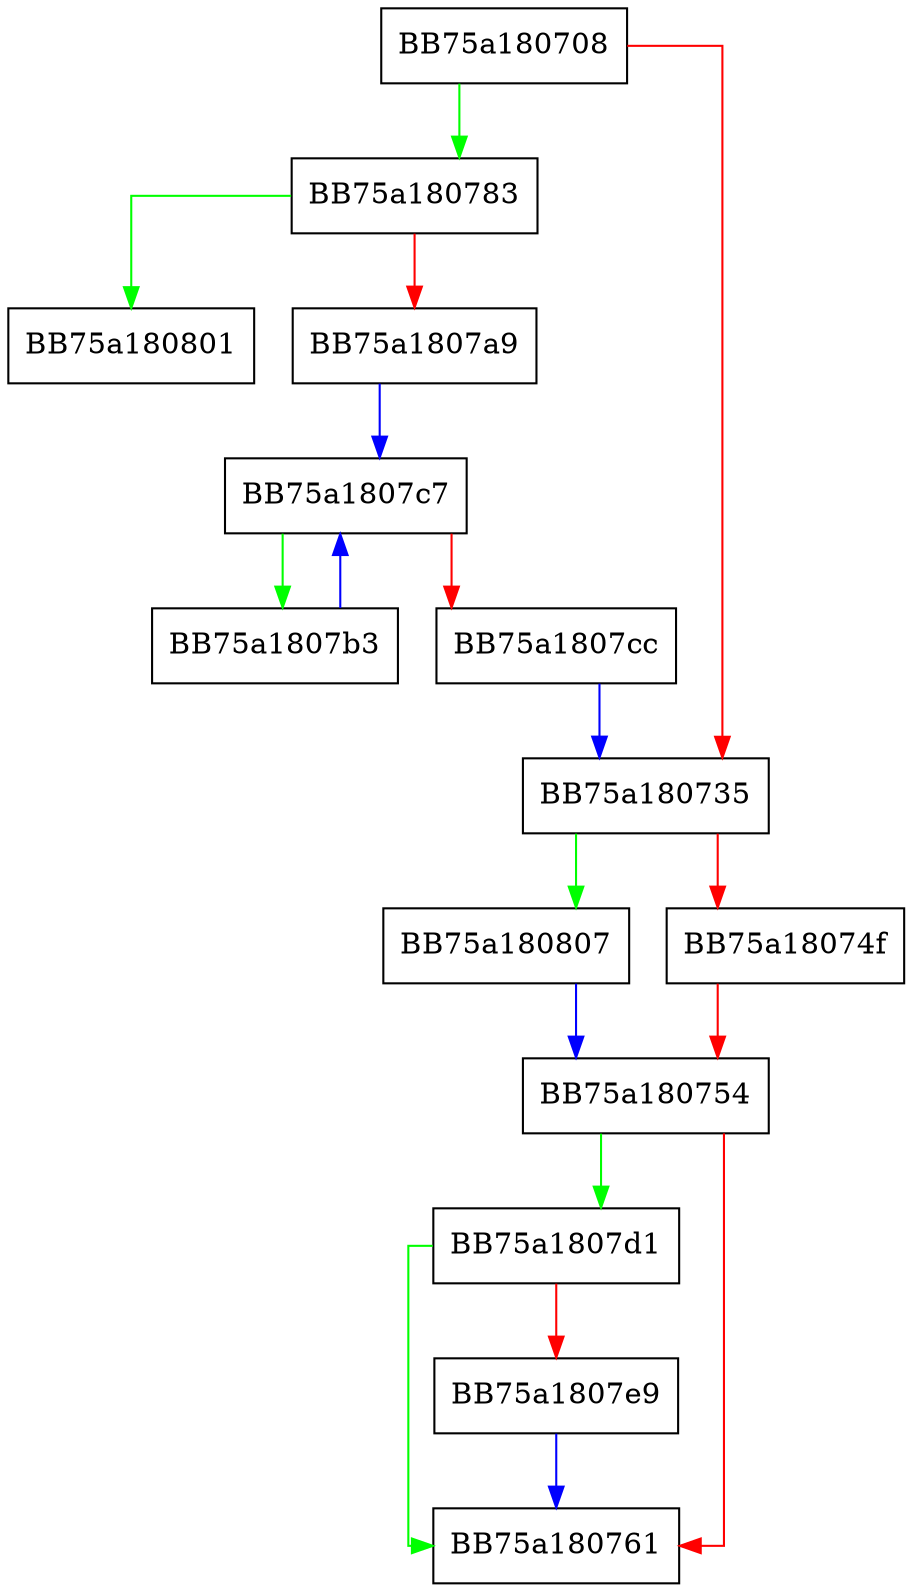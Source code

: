 digraph _Locimp_Addfac {
  node [shape="box"];
  graph [splines=ortho];
  BB75a180708 -> BB75a180783 [color="green"];
  BB75a180708 -> BB75a180735 [color="red"];
  BB75a180735 -> BB75a180807 [color="green"];
  BB75a180735 -> BB75a18074f [color="red"];
  BB75a18074f -> BB75a180754 [color="red"];
  BB75a180754 -> BB75a1807d1 [color="green"];
  BB75a180754 -> BB75a180761 [color="red"];
  BB75a180783 -> BB75a180801 [color="green"];
  BB75a180783 -> BB75a1807a9 [color="red"];
  BB75a1807a9 -> BB75a1807c7 [color="blue"];
  BB75a1807b3 -> BB75a1807c7 [color="blue"];
  BB75a1807c7 -> BB75a1807b3 [color="green"];
  BB75a1807c7 -> BB75a1807cc [color="red"];
  BB75a1807cc -> BB75a180735 [color="blue"];
  BB75a1807d1 -> BB75a180761 [color="green"];
  BB75a1807d1 -> BB75a1807e9 [color="red"];
  BB75a1807e9 -> BB75a180761 [color="blue"];
  BB75a180807 -> BB75a180754 [color="blue"];
}